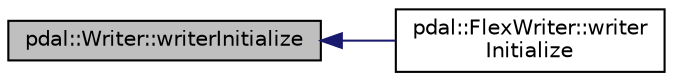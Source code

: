 digraph "pdal::Writer::writerInitialize"
{
  edge [fontname="Helvetica",fontsize="10",labelfontname="Helvetica",labelfontsize="10"];
  node [fontname="Helvetica",fontsize="10",shape=record];
  rankdir="LR";
  Node1 [label="pdal::Writer::writerInitialize",height=0.2,width=0.4,color="black", fillcolor="grey75", style="filled", fontcolor="black"];
  Node1 -> Node2 [dir="back",color="midnightblue",fontsize="10",style="solid",fontname="Helvetica"];
  Node2 [label="pdal::FlexWriter::writer\lInitialize",height=0.2,width=0.4,color="black", fillcolor="white", style="filled",URL="$classpdal_1_1FlexWriter.html#a2f6275f6bb84ecedf4668986aa15dde9"];
}
